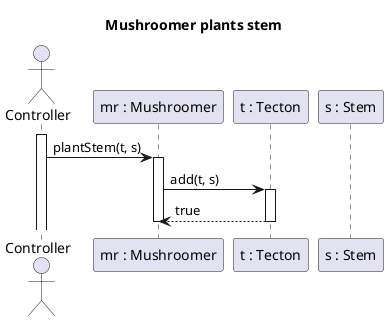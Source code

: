 @startuml Mushroomer plants stem
title Mushroomer plants stem

actor Controller
participant "mr : Mushroomer" as MR
participant "t : Tecton" as T
participant "s : Stem" as S

activate Controller
Controller -> MR : plantStem(t, s)
activate MR

MR -> T : add(t, s)
activate T

MR <-- T : true
deactivate T

deactivate MR
@enduml
